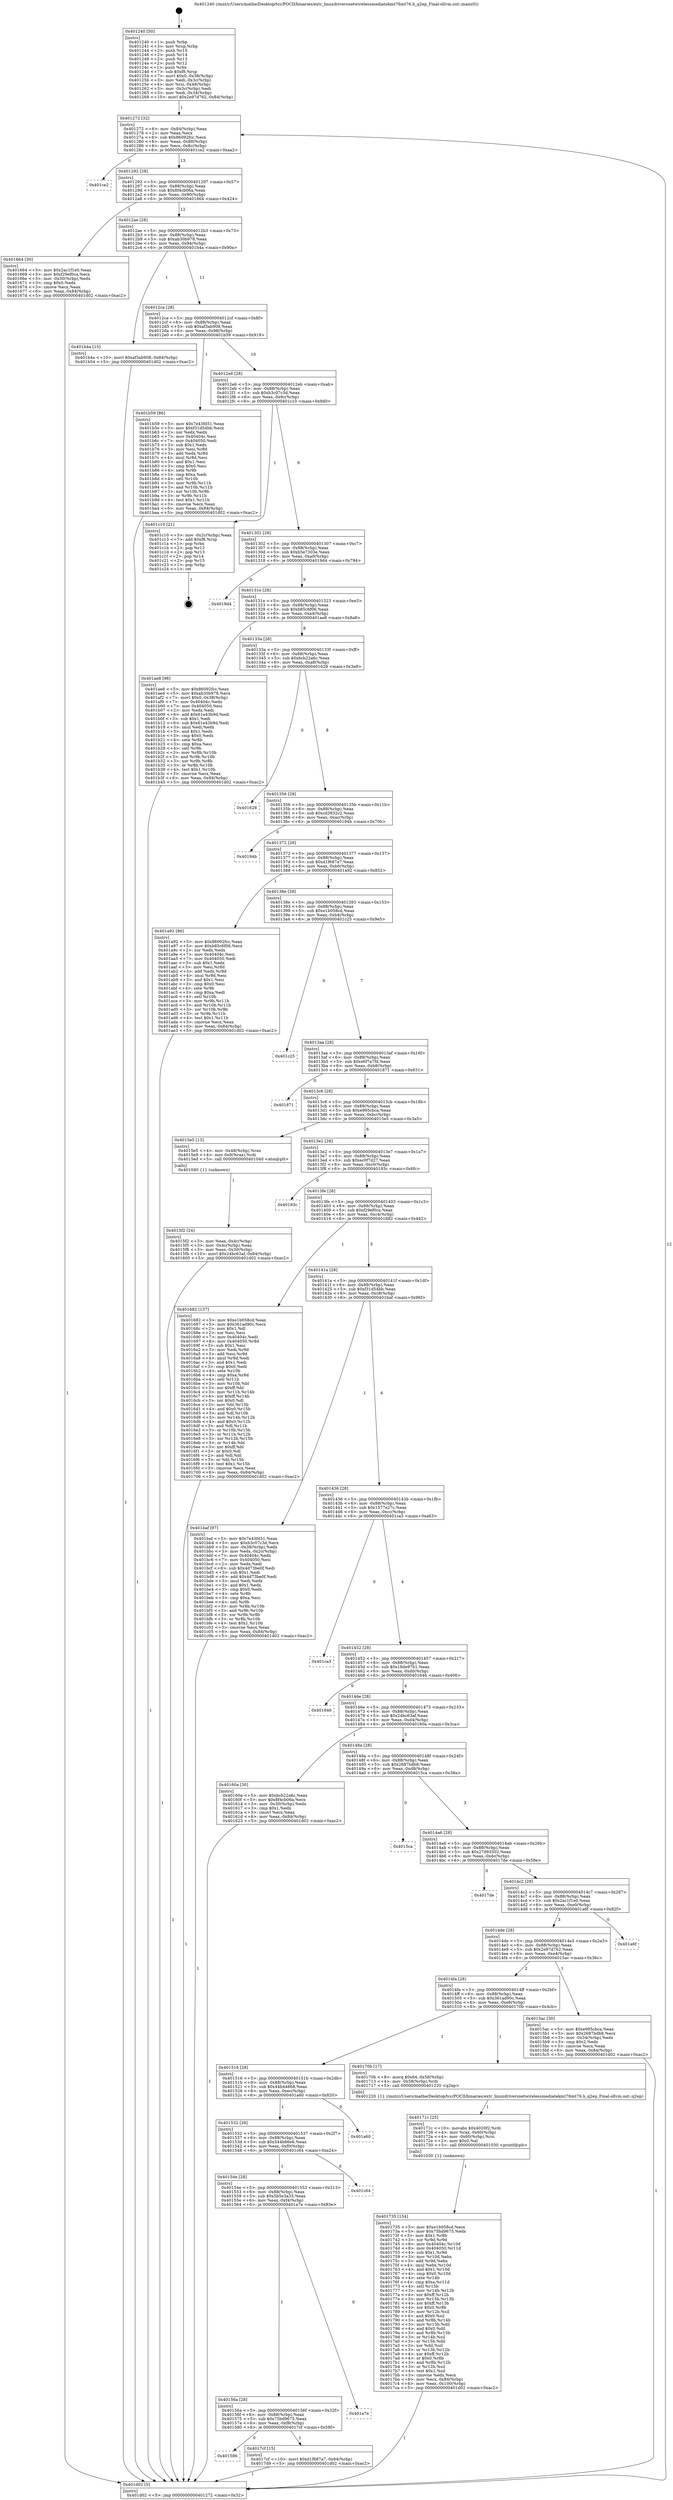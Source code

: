 digraph "0x401240" {
  label = "0x401240 (/mnt/c/Users/mathe/Desktop/tcc/POCII/binaries/extr_linuxdriversnetwirelessmediatekmt76mt76.h_q2ep_Final-ollvm.out::main(0))"
  labelloc = "t"
  node[shape=record]

  Entry [label="",width=0.3,height=0.3,shape=circle,fillcolor=black,style=filled]
  "0x401272" [label="{
     0x401272 [32]\l
     | [instrs]\l
     &nbsp;&nbsp;0x401272 \<+6\>: mov -0x84(%rbp),%eax\l
     &nbsp;&nbsp;0x401278 \<+2\>: mov %eax,%ecx\l
     &nbsp;&nbsp;0x40127a \<+6\>: sub $0x86092fcc,%ecx\l
     &nbsp;&nbsp;0x401280 \<+6\>: mov %eax,-0x88(%rbp)\l
     &nbsp;&nbsp;0x401286 \<+6\>: mov %ecx,-0x8c(%rbp)\l
     &nbsp;&nbsp;0x40128c \<+6\>: je 0000000000401ce2 \<main+0xaa2\>\l
  }"]
  "0x401ce2" [label="{
     0x401ce2\l
  }", style=dashed]
  "0x401292" [label="{
     0x401292 [28]\l
     | [instrs]\l
     &nbsp;&nbsp;0x401292 \<+5\>: jmp 0000000000401297 \<main+0x57\>\l
     &nbsp;&nbsp;0x401297 \<+6\>: mov -0x88(%rbp),%eax\l
     &nbsp;&nbsp;0x40129d \<+5\>: sub $0x8f4cb06a,%eax\l
     &nbsp;&nbsp;0x4012a2 \<+6\>: mov %eax,-0x90(%rbp)\l
     &nbsp;&nbsp;0x4012a8 \<+6\>: je 0000000000401664 \<main+0x424\>\l
  }"]
  Exit [label="",width=0.3,height=0.3,shape=circle,fillcolor=black,style=filled,peripheries=2]
  "0x401664" [label="{
     0x401664 [30]\l
     | [instrs]\l
     &nbsp;&nbsp;0x401664 \<+5\>: mov $0x2ac1f1e0,%eax\l
     &nbsp;&nbsp;0x401669 \<+5\>: mov $0xf29ef0ca,%ecx\l
     &nbsp;&nbsp;0x40166e \<+3\>: mov -0x30(%rbp),%edx\l
     &nbsp;&nbsp;0x401671 \<+3\>: cmp $0x0,%edx\l
     &nbsp;&nbsp;0x401674 \<+3\>: cmove %ecx,%eax\l
     &nbsp;&nbsp;0x401677 \<+6\>: mov %eax,-0x84(%rbp)\l
     &nbsp;&nbsp;0x40167d \<+5\>: jmp 0000000000401d02 \<main+0xac2\>\l
  }"]
  "0x4012ae" [label="{
     0x4012ae [28]\l
     | [instrs]\l
     &nbsp;&nbsp;0x4012ae \<+5\>: jmp 00000000004012b3 \<main+0x73\>\l
     &nbsp;&nbsp;0x4012b3 \<+6\>: mov -0x88(%rbp),%eax\l
     &nbsp;&nbsp;0x4012b9 \<+5\>: sub $0xab30b978,%eax\l
     &nbsp;&nbsp;0x4012be \<+6\>: mov %eax,-0x94(%rbp)\l
     &nbsp;&nbsp;0x4012c4 \<+6\>: je 0000000000401b4a \<main+0x90a\>\l
  }"]
  "0x401586" [label="{
     0x401586\l
  }", style=dashed]
  "0x401b4a" [label="{
     0x401b4a [15]\l
     | [instrs]\l
     &nbsp;&nbsp;0x401b4a \<+10\>: movl $0xaf3ab908,-0x84(%rbp)\l
     &nbsp;&nbsp;0x401b54 \<+5\>: jmp 0000000000401d02 \<main+0xac2\>\l
  }"]
  "0x4012ca" [label="{
     0x4012ca [28]\l
     | [instrs]\l
     &nbsp;&nbsp;0x4012ca \<+5\>: jmp 00000000004012cf \<main+0x8f\>\l
     &nbsp;&nbsp;0x4012cf \<+6\>: mov -0x88(%rbp),%eax\l
     &nbsp;&nbsp;0x4012d5 \<+5\>: sub $0xaf3ab908,%eax\l
     &nbsp;&nbsp;0x4012da \<+6\>: mov %eax,-0x98(%rbp)\l
     &nbsp;&nbsp;0x4012e0 \<+6\>: je 0000000000401b59 \<main+0x919\>\l
  }"]
  "0x4017cf" [label="{
     0x4017cf [15]\l
     | [instrs]\l
     &nbsp;&nbsp;0x4017cf \<+10\>: movl $0xd1f687a7,-0x84(%rbp)\l
     &nbsp;&nbsp;0x4017d9 \<+5\>: jmp 0000000000401d02 \<main+0xac2\>\l
  }"]
  "0x401b59" [label="{
     0x401b59 [86]\l
     | [instrs]\l
     &nbsp;&nbsp;0x401b59 \<+5\>: mov $0x7e43fd51,%eax\l
     &nbsp;&nbsp;0x401b5e \<+5\>: mov $0xf31d54bb,%ecx\l
     &nbsp;&nbsp;0x401b63 \<+2\>: xor %edx,%edx\l
     &nbsp;&nbsp;0x401b65 \<+7\>: mov 0x40404c,%esi\l
     &nbsp;&nbsp;0x401b6c \<+7\>: mov 0x404050,%edi\l
     &nbsp;&nbsp;0x401b73 \<+3\>: sub $0x1,%edx\l
     &nbsp;&nbsp;0x401b76 \<+3\>: mov %esi,%r8d\l
     &nbsp;&nbsp;0x401b79 \<+3\>: add %edx,%r8d\l
     &nbsp;&nbsp;0x401b7c \<+4\>: imul %r8d,%esi\l
     &nbsp;&nbsp;0x401b80 \<+3\>: and $0x1,%esi\l
     &nbsp;&nbsp;0x401b83 \<+3\>: cmp $0x0,%esi\l
     &nbsp;&nbsp;0x401b86 \<+4\>: sete %r9b\l
     &nbsp;&nbsp;0x401b8a \<+3\>: cmp $0xa,%edi\l
     &nbsp;&nbsp;0x401b8d \<+4\>: setl %r10b\l
     &nbsp;&nbsp;0x401b91 \<+3\>: mov %r9b,%r11b\l
     &nbsp;&nbsp;0x401b94 \<+3\>: and %r10b,%r11b\l
     &nbsp;&nbsp;0x401b97 \<+3\>: xor %r10b,%r9b\l
     &nbsp;&nbsp;0x401b9a \<+3\>: or %r9b,%r11b\l
     &nbsp;&nbsp;0x401b9d \<+4\>: test $0x1,%r11b\l
     &nbsp;&nbsp;0x401ba1 \<+3\>: cmovne %ecx,%eax\l
     &nbsp;&nbsp;0x401ba4 \<+6\>: mov %eax,-0x84(%rbp)\l
     &nbsp;&nbsp;0x401baa \<+5\>: jmp 0000000000401d02 \<main+0xac2\>\l
  }"]
  "0x4012e6" [label="{
     0x4012e6 [28]\l
     | [instrs]\l
     &nbsp;&nbsp;0x4012e6 \<+5\>: jmp 00000000004012eb \<main+0xab\>\l
     &nbsp;&nbsp;0x4012eb \<+6\>: mov -0x88(%rbp),%eax\l
     &nbsp;&nbsp;0x4012f1 \<+5\>: sub $0xb3c07c3d,%eax\l
     &nbsp;&nbsp;0x4012f6 \<+6\>: mov %eax,-0x9c(%rbp)\l
     &nbsp;&nbsp;0x4012fc \<+6\>: je 0000000000401c10 \<main+0x9d0\>\l
  }"]
  "0x40156a" [label="{
     0x40156a [28]\l
     | [instrs]\l
     &nbsp;&nbsp;0x40156a \<+5\>: jmp 000000000040156f \<main+0x32f\>\l
     &nbsp;&nbsp;0x40156f \<+6\>: mov -0x88(%rbp),%eax\l
     &nbsp;&nbsp;0x401575 \<+5\>: sub $0x75bd9675,%eax\l
     &nbsp;&nbsp;0x40157a \<+6\>: mov %eax,-0xf8(%rbp)\l
     &nbsp;&nbsp;0x401580 \<+6\>: je 00000000004017cf \<main+0x58f\>\l
  }"]
  "0x401c10" [label="{
     0x401c10 [21]\l
     | [instrs]\l
     &nbsp;&nbsp;0x401c10 \<+3\>: mov -0x2c(%rbp),%eax\l
     &nbsp;&nbsp;0x401c13 \<+7\>: add $0xf8,%rsp\l
     &nbsp;&nbsp;0x401c1a \<+1\>: pop %rbx\l
     &nbsp;&nbsp;0x401c1b \<+2\>: pop %r12\l
     &nbsp;&nbsp;0x401c1d \<+2\>: pop %r13\l
     &nbsp;&nbsp;0x401c1f \<+2\>: pop %r14\l
     &nbsp;&nbsp;0x401c21 \<+2\>: pop %r15\l
     &nbsp;&nbsp;0x401c23 \<+1\>: pop %rbp\l
     &nbsp;&nbsp;0x401c24 \<+1\>: ret\l
  }"]
  "0x401302" [label="{
     0x401302 [28]\l
     | [instrs]\l
     &nbsp;&nbsp;0x401302 \<+5\>: jmp 0000000000401307 \<main+0xc7\>\l
     &nbsp;&nbsp;0x401307 \<+6\>: mov -0x88(%rbp),%eax\l
     &nbsp;&nbsp;0x40130d \<+5\>: sub $0xb5e7303e,%eax\l
     &nbsp;&nbsp;0x401312 \<+6\>: mov %eax,-0xa0(%rbp)\l
     &nbsp;&nbsp;0x401318 \<+6\>: je 00000000004019d4 \<main+0x794\>\l
  }"]
  "0x401a7e" [label="{
     0x401a7e\l
  }", style=dashed]
  "0x4019d4" [label="{
     0x4019d4\l
  }", style=dashed]
  "0x40131e" [label="{
     0x40131e [28]\l
     | [instrs]\l
     &nbsp;&nbsp;0x40131e \<+5\>: jmp 0000000000401323 \<main+0xe3\>\l
     &nbsp;&nbsp;0x401323 \<+6\>: mov -0x88(%rbp),%eax\l
     &nbsp;&nbsp;0x401329 \<+5\>: sub $0xb85c6f06,%eax\l
     &nbsp;&nbsp;0x40132e \<+6\>: mov %eax,-0xa4(%rbp)\l
     &nbsp;&nbsp;0x401334 \<+6\>: je 0000000000401ae8 \<main+0x8a8\>\l
  }"]
  "0x40154e" [label="{
     0x40154e [28]\l
     | [instrs]\l
     &nbsp;&nbsp;0x40154e \<+5\>: jmp 0000000000401553 \<main+0x313\>\l
     &nbsp;&nbsp;0x401553 \<+6\>: mov -0x88(%rbp),%eax\l
     &nbsp;&nbsp;0x401559 \<+5\>: sub $0x5b5e3a33,%eax\l
     &nbsp;&nbsp;0x40155e \<+6\>: mov %eax,-0xf4(%rbp)\l
     &nbsp;&nbsp;0x401564 \<+6\>: je 0000000000401a7e \<main+0x83e\>\l
  }"]
  "0x401ae8" [label="{
     0x401ae8 [98]\l
     | [instrs]\l
     &nbsp;&nbsp;0x401ae8 \<+5\>: mov $0x86092fcc,%eax\l
     &nbsp;&nbsp;0x401aed \<+5\>: mov $0xab30b978,%ecx\l
     &nbsp;&nbsp;0x401af2 \<+7\>: movl $0x0,-0x38(%rbp)\l
     &nbsp;&nbsp;0x401af9 \<+7\>: mov 0x40404c,%edx\l
     &nbsp;&nbsp;0x401b00 \<+7\>: mov 0x404050,%esi\l
     &nbsp;&nbsp;0x401b07 \<+2\>: mov %edx,%edi\l
     &nbsp;&nbsp;0x401b09 \<+6\>: add $0x61e43b9d,%edi\l
     &nbsp;&nbsp;0x401b0f \<+3\>: sub $0x1,%edi\l
     &nbsp;&nbsp;0x401b12 \<+6\>: sub $0x61e43b9d,%edi\l
     &nbsp;&nbsp;0x401b18 \<+3\>: imul %edi,%edx\l
     &nbsp;&nbsp;0x401b1b \<+3\>: and $0x1,%edx\l
     &nbsp;&nbsp;0x401b1e \<+3\>: cmp $0x0,%edx\l
     &nbsp;&nbsp;0x401b21 \<+4\>: sete %r8b\l
     &nbsp;&nbsp;0x401b25 \<+3\>: cmp $0xa,%esi\l
     &nbsp;&nbsp;0x401b28 \<+4\>: setl %r9b\l
     &nbsp;&nbsp;0x401b2c \<+3\>: mov %r8b,%r10b\l
     &nbsp;&nbsp;0x401b2f \<+3\>: and %r9b,%r10b\l
     &nbsp;&nbsp;0x401b32 \<+3\>: xor %r9b,%r8b\l
     &nbsp;&nbsp;0x401b35 \<+3\>: or %r8b,%r10b\l
     &nbsp;&nbsp;0x401b38 \<+4\>: test $0x1,%r10b\l
     &nbsp;&nbsp;0x401b3c \<+3\>: cmovne %ecx,%eax\l
     &nbsp;&nbsp;0x401b3f \<+6\>: mov %eax,-0x84(%rbp)\l
     &nbsp;&nbsp;0x401b45 \<+5\>: jmp 0000000000401d02 \<main+0xac2\>\l
  }"]
  "0x40133a" [label="{
     0x40133a [28]\l
     | [instrs]\l
     &nbsp;&nbsp;0x40133a \<+5\>: jmp 000000000040133f \<main+0xff\>\l
     &nbsp;&nbsp;0x40133f \<+6\>: mov -0x88(%rbp),%eax\l
     &nbsp;&nbsp;0x401345 \<+5\>: sub $0xbcb22a6c,%eax\l
     &nbsp;&nbsp;0x40134a \<+6\>: mov %eax,-0xa8(%rbp)\l
     &nbsp;&nbsp;0x401350 \<+6\>: je 0000000000401628 \<main+0x3e8\>\l
  }"]
  "0x401c64" [label="{
     0x401c64\l
  }", style=dashed]
  "0x401628" [label="{
     0x401628\l
  }", style=dashed]
  "0x401356" [label="{
     0x401356 [28]\l
     | [instrs]\l
     &nbsp;&nbsp;0x401356 \<+5\>: jmp 000000000040135b \<main+0x11b\>\l
     &nbsp;&nbsp;0x40135b \<+6\>: mov -0x88(%rbp),%eax\l
     &nbsp;&nbsp;0x401361 \<+5\>: sub $0xcd3832c2,%eax\l
     &nbsp;&nbsp;0x401366 \<+6\>: mov %eax,-0xac(%rbp)\l
     &nbsp;&nbsp;0x40136c \<+6\>: je 000000000040194b \<main+0x70b\>\l
  }"]
  "0x401532" [label="{
     0x401532 [28]\l
     | [instrs]\l
     &nbsp;&nbsp;0x401532 \<+5\>: jmp 0000000000401537 \<main+0x2f7\>\l
     &nbsp;&nbsp;0x401537 \<+6\>: mov -0x88(%rbp),%eax\l
     &nbsp;&nbsp;0x40153d \<+5\>: sub $0x544b66e6,%eax\l
     &nbsp;&nbsp;0x401542 \<+6\>: mov %eax,-0xf0(%rbp)\l
     &nbsp;&nbsp;0x401548 \<+6\>: je 0000000000401c64 \<main+0xa24\>\l
  }"]
  "0x40194b" [label="{
     0x40194b\l
  }", style=dashed]
  "0x401372" [label="{
     0x401372 [28]\l
     | [instrs]\l
     &nbsp;&nbsp;0x401372 \<+5\>: jmp 0000000000401377 \<main+0x137\>\l
     &nbsp;&nbsp;0x401377 \<+6\>: mov -0x88(%rbp),%eax\l
     &nbsp;&nbsp;0x40137d \<+5\>: sub $0xd1f687a7,%eax\l
     &nbsp;&nbsp;0x401382 \<+6\>: mov %eax,-0xb0(%rbp)\l
     &nbsp;&nbsp;0x401388 \<+6\>: je 0000000000401a92 \<main+0x852\>\l
  }"]
  "0x401a60" [label="{
     0x401a60\l
  }", style=dashed]
  "0x401a92" [label="{
     0x401a92 [86]\l
     | [instrs]\l
     &nbsp;&nbsp;0x401a92 \<+5\>: mov $0x86092fcc,%eax\l
     &nbsp;&nbsp;0x401a97 \<+5\>: mov $0xb85c6f06,%ecx\l
     &nbsp;&nbsp;0x401a9c \<+2\>: xor %edx,%edx\l
     &nbsp;&nbsp;0x401a9e \<+7\>: mov 0x40404c,%esi\l
     &nbsp;&nbsp;0x401aa5 \<+7\>: mov 0x404050,%edi\l
     &nbsp;&nbsp;0x401aac \<+3\>: sub $0x1,%edx\l
     &nbsp;&nbsp;0x401aaf \<+3\>: mov %esi,%r8d\l
     &nbsp;&nbsp;0x401ab2 \<+3\>: add %edx,%r8d\l
     &nbsp;&nbsp;0x401ab5 \<+4\>: imul %r8d,%esi\l
     &nbsp;&nbsp;0x401ab9 \<+3\>: and $0x1,%esi\l
     &nbsp;&nbsp;0x401abc \<+3\>: cmp $0x0,%esi\l
     &nbsp;&nbsp;0x401abf \<+4\>: sete %r9b\l
     &nbsp;&nbsp;0x401ac3 \<+3\>: cmp $0xa,%edi\l
     &nbsp;&nbsp;0x401ac6 \<+4\>: setl %r10b\l
     &nbsp;&nbsp;0x401aca \<+3\>: mov %r9b,%r11b\l
     &nbsp;&nbsp;0x401acd \<+3\>: and %r10b,%r11b\l
     &nbsp;&nbsp;0x401ad0 \<+3\>: xor %r10b,%r9b\l
     &nbsp;&nbsp;0x401ad3 \<+3\>: or %r9b,%r11b\l
     &nbsp;&nbsp;0x401ad6 \<+4\>: test $0x1,%r11b\l
     &nbsp;&nbsp;0x401ada \<+3\>: cmovne %ecx,%eax\l
     &nbsp;&nbsp;0x401add \<+6\>: mov %eax,-0x84(%rbp)\l
     &nbsp;&nbsp;0x401ae3 \<+5\>: jmp 0000000000401d02 \<main+0xac2\>\l
  }"]
  "0x40138e" [label="{
     0x40138e [28]\l
     | [instrs]\l
     &nbsp;&nbsp;0x40138e \<+5\>: jmp 0000000000401393 \<main+0x153\>\l
     &nbsp;&nbsp;0x401393 \<+6\>: mov -0x88(%rbp),%eax\l
     &nbsp;&nbsp;0x401399 \<+5\>: sub $0xe1b058cd,%eax\l
     &nbsp;&nbsp;0x40139e \<+6\>: mov %eax,-0xb4(%rbp)\l
     &nbsp;&nbsp;0x4013a4 \<+6\>: je 0000000000401c25 \<main+0x9e5\>\l
  }"]
  "0x401735" [label="{
     0x401735 [154]\l
     | [instrs]\l
     &nbsp;&nbsp;0x401735 \<+5\>: mov $0xe1b058cd,%ecx\l
     &nbsp;&nbsp;0x40173a \<+5\>: mov $0x75bd9675,%edx\l
     &nbsp;&nbsp;0x40173f \<+3\>: mov $0x1,%r8b\l
     &nbsp;&nbsp;0x401742 \<+3\>: xor %r9d,%r9d\l
     &nbsp;&nbsp;0x401745 \<+8\>: mov 0x40404c,%r10d\l
     &nbsp;&nbsp;0x40174d \<+8\>: mov 0x404050,%r11d\l
     &nbsp;&nbsp;0x401755 \<+4\>: sub $0x1,%r9d\l
     &nbsp;&nbsp;0x401759 \<+3\>: mov %r10d,%ebx\l
     &nbsp;&nbsp;0x40175c \<+3\>: add %r9d,%ebx\l
     &nbsp;&nbsp;0x40175f \<+4\>: imul %ebx,%r10d\l
     &nbsp;&nbsp;0x401763 \<+4\>: and $0x1,%r10d\l
     &nbsp;&nbsp;0x401767 \<+4\>: cmp $0x0,%r10d\l
     &nbsp;&nbsp;0x40176b \<+4\>: sete %r14b\l
     &nbsp;&nbsp;0x40176f \<+4\>: cmp $0xa,%r11d\l
     &nbsp;&nbsp;0x401773 \<+4\>: setl %r15b\l
     &nbsp;&nbsp;0x401777 \<+3\>: mov %r14b,%r12b\l
     &nbsp;&nbsp;0x40177a \<+4\>: xor $0xff,%r12b\l
     &nbsp;&nbsp;0x40177e \<+3\>: mov %r15b,%r13b\l
     &nbsp;&nbsp;0x401781 \<+4\>: xor $0xff,%r13b\l
     &nbsp;&nbsp;0x401785 \<+4\>: xor $0x0,%r8b\l
     &nbsp;&nbsp;0x401789 \<+3\>: mov %r12b,%sil\l
     &nbsp;&nbsp;0x40178c \<+4\>: and $0x0,%sil\l
     &nbsp;&nbsp;0x401790 \<+3\>: and %r8b,%r14b\l
     &nbsp;&nbsp;0x401793 \<+3\>: mov %r13b,%dil\l
     &nbsp;&nbsp;0x401796 \<+4\>: and $0x0,%dil\l
     &nbsp;&nbsp;0x40179a \<+3\>: and %r8b,%r15b\l
     &nbsp;&nbsp;0x40179d \<+3\>: or %r14b,%sil\l
     &nbsp;&nbsp;0x4017a0 \<+3\>: or %r15b,%dil\l
     &nbsp;&nbsp;0x4017a3 \<+3\>: xor %dil,%sil\l
     &nbsp;&nbsp;0x4017a6 \<+3\>: or %r13b,%r12b\l
     &nbsp;&nbsp;0x4017a9 \<+4\>: xor $0xff,%r12b\l
     &nbsp;&nbsp;0x4017ad \<+4\>: or $0x0,%r8b\l
     &nbsp;&nbsp;0x4017b1 \<+3\>: and %r8b,%r12b\l
     &nbsp;&nbsp;0x4017b4 \<+3\>: or %r12b,%sil\l
     &nbsp;&nbsp;0x4017b7 \<+4\>: test $0x1,%sil\l
     &nbsp;&nbsp;0x4017bb \<+3\>: cmovne %edx,%ecx\l
     &nbsp;&nbsp;0x4017be \<+6\>: mov %ecx,-0x84(%rbp)\l
     &nbsp;&nbsp;0x4017c4 \<+6\>: mov %eax,-0x100(%rbp)\l
     &nbsp;&nbsp;0x4017ca \<+5\>: jmp 0000000000401d02 \<main+0xac2\>\l
  }"]
  "0x401c25" [label="{
     0x401c25\l
  }", style=dashed]
  "0x4013aa" [label="{
     0x4013aa [28]\l
     | [instrs]\l
     &nbsp;&nbsp;0x4013aa \<+5\>: jmp 00000000004013af \<main+0x16f\>\l
     &nbsp;&nbsp;0x4013af \<+6\>: mov -0x88(%rbp),%eax\l
     &nbsp;&nbsp;0x4013b5 \<+5\>: sub $0xe6f7a7fd,%eax\l
     &nbsp;&nbsp;0x4013ba \<+6\>: mov %eax,-0xb8(%rbp)\l
     &nbsp;&nbsp;0x4013c0 \<+6\>: je 0000000000401871 \<main+0x631\>\l
  }"]
  "0x40171c" [label="{
     0x40171c [25]\l
     | [instrs]\l
     &nbsp;&nbsp;0x40171c \<+10\>: movabs $0x4020f2,%rdi\l
     &nbsp;&nbsp;0x401726 \<+4\>: mov %rax,-0x60(%rbp)\l
     &nbsp;&nbsp;0x40172a \<+4\>: mov -0x60(%rbp),%rsi\l
     &nbsp;&nbsp;0x40172e \<+2\>: mov $0x0,%al\l
     &nbsp;&nbsp;0x401730 \<+5\>: call 0000000000401030 \<printf@plt\>\l
     | [calls]\l
     &nbsp;&nbsp;0x401030 \{1\} (unknown)\l
  }"]
  "0x401871" [label="{
     0x401871\l
  }", style=dashed]
  "0x4013c6" [label="{
     0x4013c6 [28]\l
     | [instrs]\l
     &nbsp;&nbsp;0x4013c6 \<+5\>: jmp 00000000004013cb \<main+0x18b\>\l
     &nbsp;&nbsp;0x4013cb \<+6\>: mov -0x88(%rbp),%eax\l
     &nbsp;&nbsp;0x4013d1 \<+5\>: sub $0xe995cbca,%eax\l
     &nbsp;&nbsp;0x4013d6 \<+6\>: mov %eax,-0xbc(%rbp)\l
     &nbsp;&nbsp;0x4013dc \<+6\>: je 00000000004015e5 \<main+0x3a5\>\l
  }"]
  "0x401516" [label="{
     0x401516 [28]\l
     | [instrs]\l
     &nbsp;&nbsp;0x401516 \<+5\>: jmp 000000000040151b \<main+0x2db\>\l
     &nbsp;&nbsp;0x40151b \<+6\>: mov -0x88(%rbp),%eax\l
     &nbsp;&nbsp;0x401521 \<+5\>: sub $0x44b44668,%eax\l
     &nbsp;&nbsp;0x401526 \<+6\>: mov %eax,-0xec(%rbp)\l
     &nbsp;&nbsp;0x40152c \<+6\>: je 0000000000401a60 \<main+0x820\>\l
  }"]
  "0x4015e5" [label="{
     0x4015e5 [13]\l
     | [instrs]\l
     &nbsp;&nbsp;0x4015e5 \<+4\>: mov -0x48(%rbp),%rax\l
     &nbsp;&nbsp;0x4015e9 \<+4\>: mov 0x8(%rax),%rdi\l
     &nbsp;&nbsp;0x4015ed \<+5\>: call 0000000000401040 \<atoi@plt\>\l
     | [calls]\l
     &nbsp;&nbsp;0x401040 \{1\} (unknown)\l
  }"]
  "0x4013e2" [label="{
     0x4013e2 [28]\l
     | [instrs]\l
     &nbsp;&nbsp;0x4013e2 \<+5\>: jmp 00000000004013e7 \<main+0x1a7\>\l
     &nbsp;&nbsp;0x4013e7 \<+6\>: mov -0x88(%rbp),%eax\l
     &nbsp;&nbsp;0x4013ed \<+5\>: sub $0xec0f7d27,%eax\l
     &nbsp;&nbsp;0x4013f2 \<+6\>: mov %eax,-0xc0(%rbp)\l
     &nbsp;&nbsp;0x4013f8 \<+6\>: je 000000000040193c \<main+0x6fc\>\l
  }"]
  "0x40170b" [label="{
     0x40170b [17]\l
     | [instrs]\l
     &nbsp;&nbsp;0x40170b \<+8\>: movq $0x64,-0x58(%rbp)\l
     &nbsp;&nbsp;0x401713 \<+4\>: mov -0x58(%rbp),%rdi\l
     &nbsp;&nbsp;0x401717 \<+5\>: call 0000000000401220 \<q2ep\>\l
     | [calls]\l
     &nbsp;&nbsp;0x401220 \{1\} (/mnt/c/Users/mathe/Desktop/tcc/POCII/binaries/extr_linuxdriversnetwirelessmediatekmt76mt76.h_q2ep_Final-ollvm.out::q2ep)\l
  }"]
  "0x40193c" [label="{
     0x40193c\l
  }", style=dashed]
  "0x4013fe" [label="{
     0x4013fe [28]\l
     | [instrs]\l
     &nbsp;&nbsp;0x4013fe \<+5\>: jmp 0000000000401403 \<main+0x1c3\>\l
     &nbsp;&nbsp;0x401403 \<+6\>: mov -0x88(%rbp),%eax\l
     &nbsp;&nbsp;0x401409 \<+5\>: sub $0xf29ef0ca,%eax\l
     &nbsp;&nbsp;0x40140e \<+6\>: mov %eax,-0xc4(%rbp)\l
     &nbsp;&nbsp;0x401414 \<+6\>: je 0000000000401682 \<main+0x442\>\l
  }"]
  "0x4015f2" [label="{
     0x4015f2 [24]\l
     | [instrs]\l
     &nbsp;&nbsp;0x4015f2 \<+3\>: mov %eax,-0x4c(%rbp)\l
     &nbsp;&nbsp;0x4015f5 \<+3\>: mov -0x4c(%rbp),%eax\l
     &nbsp;&nbsp;0x4015f8 \<+3\>: mov %eax,-0x30(%rbp)\l
     &nbsp;&nbsp;0x4015fb \<+10\>: movl $0x24bc63af,-0x84(%rbp)\l
     &nbsp;&nbsp;0x401605 \<+5\>: jmp 0000000000401d02 \<main+0xac2\>\l
  }"]
  "0x401682" [label="{
     0x401682 [137]\l
     | [instrs]\l
     &nbsp;&nbsp;0x401682 \<+5\>: mov $0xe1b058cd,%eax\l
     &nbsp;&nbsp;0x401687 \<+5\>: mov $0x361ad90c,%ecx\l
     &nbsp;&nbsp;0x40168c \<+2\>: mov $0x1,%dl\l
     &nbsp;&nbsp;0x40168e \<+2\>: xor %esi,%esi\l
     &nbsp;&nbsp;0x401690 \<+7\>: mov 0x40404c,%edi\l
     &nbsp;&nbsp;0x401697 \<+8\>: mov 0x404050,%r8d\l
     &nbsp;&nbsp;0x40169f \<+3\>: sub $0x1,%esi\l
     &nbsp;&nbsp;0x4016a2 \<+3\>: mov %edi,%r9d\l
     &nbsp;&nbsp;0x4016a5 \<+3\>: add %esi,%r9d\l
     &nbsp;&nbsp;0x4016a8 \<+4\>: imul %r9d,%edi\l
     &nbsp;&nbsp;0x4016ac \<+3\>: and $0x1,%edi\l
     &nbsp;&nbsp;0x4016af \<+3\>: cmp $0x0,%edi\l
     &nbsp;&nbsp;0x4016b2 \<+4\>: sete %r10b\l
     &nbsp;&nbsp;0x4016b6 \<+4\>: cmp $0xa,%r8d\l
     &nbsp;&nbsp;0x4016ba \<+4\>: setl %r11b\l
     &nbsp;&nbsp;0x4016be \<+3\>: mov %r10b,%bl\l
     &nbsp;&nbsp;0x4016c1 \<+3\>: xor $0xff,%bl\l
     &nbsp;&nbsp;0x4016c4 \<+3\>: mov %r11b,%r14b\l
     &nbsp;&nbsp;0x4016c7 \<+4\>: xor $0xff,%r14b\l
     &nbsp;&nbsp;0x4016cb \<+3\>: xor $0x0,%dl\l
     &nbsp;&nbsp;0x4016ce \<+3\>: mov %bl,%r15b\l
     &nbsp;&nbsp;0x4016d1 \<+4\>: and $0x0,%r15b\l
     &nbsp;&nbsp;0x4016d5 \<+3\>: and %dl,%r10b\l
     &nbsp;&nbsp;0x4016d8 \<+3\>: mov %r14b,%r12b\l
     &nbsp;&nbsp;0x4016db \<+4\>: and $0x0,%r12b\l
     &nbsp;&nbsp;0x4016df \<+3\>: and %dl,%r11b\l
     &nbsp;&nbsp;0x4016e2 \<+3\>: or %r10b,%r15b\l
     &nbsp;&nbsp;0x4016e5 \<+3\>: or %r11b,%r12b\l
     &nbsp;&nbsp;0x4016e8 \<+3\>: xor %r12b,%r15b\l
     &nbsp;&nbsp;0x4016eb \<+3\>: or %r14b,%bl\l
     &nbsp;&nbsp;0x4016ee \<+3\>: xor $0xff,%bl\l
     &nbsp;&nbsp;0x4016f1 \<+3\>: or $0x0,%dl\l
     &nbsp;&nbsp;0x4016f4 \<+2\>: and %dl,%bl\l
     &nbsp;&nbsp;0x4016f6 \<+3\>: or %bl,%r15b\l
     &nbsp;&nbsp;0x4016f9 \<+4\>: test $0x1,%r15b\l
     &nbsp;&nbsp;0x4016fd \<+3\>: cmovne %ecx,%eax\l
     &nbsp;&nbsp;0x401700 \<+6\>: mov %eax,-0x84(%rbp)\l
     &nbsp;&nbsp;0x401706 \<+5\>: jmp 0000000000401d02 \<main+0xac2\>\l
  }"]
  "0x40141a" [label="{
     0x40141a [28]\l
     | [instrs]\l
     &nbsp;&nbsp;0x40141a \<+5\>: jmp 000000000040141f \<main+0x1df\>\l
     &nbsp;&nbsp;0x40141f \<+6\>: mov -0x88(%rbp),%eax\l
     &nbsp;&nbsp;0x401425 \<+5\>: sub $0xf31d54bb,%eax\l
     &nbsp;&nbsp;0x40142a \<+6\>: mov %eax,-0xc8(%rbp)\l
     &nbsp;&nbsp;0x401430 \<+6\>: je 0000000000401baf \<main+0x96f\>\l
  }"]
  "0x401240" [label="{
     0x401240 [50]\l
     | [instrs]\l
     &nbsp;&nbsp;0x401240 \<+1\>: push %rbp\l
     &nbsp;&nbsp;0x401241 \<+3\>: mov %rsp,%rbp\l
     &nbsp;&nbsp;0x401244 \<+2\>: push %r15\l
     &nbsp;&nbsp;0x401246 \<+2\>: push %r14\l
     &nbsp;&nbsp;0x401248 \<+2\>: push %r13\l
     &nbsp;&nbsp;0x40124a \<+2\>: push %r12\l
     &nbsp;&nbsp;0x40124c \<+1\>: push %rbx\l
     &nbsp;&nbsp;0x40124d \<+7\>: sub $0xf8,%rsp\l
     &nbsp;&nbsp;0x401254 \<+7\>: movl $0x0,-0x38(%rbp)\l
     &nbsp;&nbsp;0x40125b \<+3\>: mov %edi,-0x3c(%rbp)\l
     &nbsp;&nbsp;0x40125e \<+4\>: mov %rsi,-0x48(%rbp)\l
     &nbsp;&nbsp;0x401262 \<+3\>: mov -0x3c(%rbp),%edi\l
     &nbsp;&nbsp;0x401265 \<+3\>: mov %edi,-0x34(%rbp)\l
     &nbsp;&nbsp;0x401268 \<+10\>: movl $0x2e97d762,-0x84(%rbp)\l
  }"]
  "0x401baf" [label="{
     0x401baf [97]\l
     | [instrs]\l
     &nbsp;&nbsp;0x401baf \<+5\>: mov $0x7e43fd51,%eax\l
     &nbsp;&nbsp;0x401bb4 \<+5\>: mov $0xb3c07c3d,%ecx\l
     &nbsp;&nbsp;0x401bb9 \<+3\>: mov -0x38(%rbp),%edx\l
     &nbsp;&nbsp;0x401bbc \<+3\>: mov %edx,-0x2c(%rbp)\l
     &nbsp;&nbsp;0x401bbf \<+7\>: mov 0x40404c,%edx\l
     &nbsp;&nbsp;0x401bc6 \<+7\>: mov 0x404050,%esi\l
     &nbsp;&nbsp;0x401bcd \<+2\>: mov %edx,%edi\l
     &nbsp;&nbsp;0x401bcf \<+6\>: sub $0x4d73be0f,%edi\l
     &nbsp;&nbsp;0x401bd5 \<+3\>: sub $0x1,%edi\l
     &nbsp;&nbsp;0x401bd8 \<+6\>: add $0x4d73be0f,%edi\l
     &nbsp;&nbsp;0x401bde \<+3\>: imul %edi,%edx\l
     &nbsp;&nbsp;0x401be1 \<+3\>: and $0x1,%edx\l
     &nbsp;&nbsp;0x401be4 \<+3\>: cmp $0x0,%edx\l
     &nbsp;&nbsp;0x401be7 \<+4\>: sete %r8b\l
     &nbsp;&nbsp;0x401beb \<+3\>: cmp $0xa,%esi\l
     &nbsp;&nbsp;0x401bee \<+4\>: setl %r9b\l
     &nbsp;&nbsp;0x401bf2 \<+3\>: mov %r8b,%r10b\l
     &nbsp;&nbsp;0x401bf5 \<+3\>: and %r9b,%r10b\l
     &nbsp;&nbsp;0x401bf8 \<+3\>: xor %r9b,%r8b\l
     &nbsp;&nbsp;0x401bfb \<+3\>: or %r8b,%r10b\l
     &nbsp;&nbsp;0x401bfe \<+4\>: test $0x1,%r10b\l
     &nbsp;&nbsp;0x401c02 \<+3\>: cmovne %ecx,%eax\l
     &nbsp;&nbsp;0x401c05 \<+6\>: mov %eax,-0x84(%rbp)\l
     &nbsp;&nbsp;0x401c0b \<+5\>: jmp 0000000000401d02 \<main+0xac2\>\l
  }"]
  "0x401436" [label="{
     0x401436 [28]\l
     | [instrs]\l
     &nbsp;&nbsp;0x401436 \<+5\>: jmp 000000000040143b \<main+0x1fb\>\l
     &nbsp;&nbsp;0x40143b \<+6\>: mov -0x88(%rbp),%eax\l
     &nbsp;&nbsp;0x401441 \<+5\>: sub $0x1577e27c,%eax\l
     &nbsp;&nbsp;0x401446 \<+6\>: mov %eax,-0xcc(%rbp)\l
     &nbsp;&nbsp;0x40144c \<+6\>: je 0000000000401ca3 \<main+0xa63\>\l
  }"]
  "0x401d02" [label="{
     0x401d02 [5]\l
     | [instrs]\l
     &nbsp;&nbsp;0x401d02 \<+5\>: jmp 0000000000401272 \<main+0x32\>\l
  }"]
  "0x401ca3" [label="{
     0x401ca3\l
  }", style=dashed]
  "0x401452" [label="{
     0x401452 [28]\l
     | [instrs]\l
     &nbsp;&nbsp;0x401452 \<+5\>: jmp 0000000000401457 \<main+0x217\>\l
     &nbsp;&nbsp;0x401457 \<+6\>: mov -0x88(%rbp),%eax\l
     &nbsp;&nbsp;0x40145d \<+5\>: sub $0x18de97b1,%eax\l
     &nbsp;&nbsp;0x401462 \<+6\>: mov %eax,-0xd0(%rbp)\l
     &nbsp;&nbsp;0x401468 \<+6\>: je 0000000000401646 \<main+0x406\>\l
  }"]
  "0x4014fa" [label="{
     0x4014fa [28]\l
     | [instrs]\l
     &nbsp;&nbsp;0x4014fa \<+5\>: jmp 00000000004014ff \<main+0x2bf\>\l
     &nbsp;&nbsp;0x4014ff \<+6\>: mov -0x88(%rbp),%eax\l
     &nbsp;&nbsp;0x401505 \<+5\>: sub $0x361ad90c,%eax\l
     &nbsp;&nbsp;0x40150a \<+6\>: mov %eax,-0xe8(%rbp)\l
     &nbsp;&nbsp;0x401510 \<+6\>: je 000000000040170b \<main+0x4cb\>\l
  }"]
  "0x401646" [label="{
     0x401646\l
  }", style=dashed]
  "0x40146e" [label="{
     0x40146e [28]\l
     | [instrs]\l
     &nbsp;&nbsp;0x40146e \<+5\>: jmp 0000000000401473 \<main+0x233\>\l
     &nbsp;&nbsp;0x401473 \<+6\>: mov -0x88(%rbp),%eax\l
     &nbsp;&nbsp;0x401479 \<+5\>: sub $0x24bc63af,%eax\l
     &nbsp;&nbsp;0x40147e \<+6\>: mov %eax,-0xd4(%rbp)\l
     &nbsp;&nbsp;0x401484 \<+6\>: je 000000000040160a \<main+0x3ca\>\l
  }"]
  "0x4015ac" [label="{
     0x4015ac [30]\l
     | [instrs]\l
     &nbsp;&nbsp;0x4015ac \<+5\>: mov $0xe995cbca,%eax\l
     &nbsp;&nbsp;0x4015b1 \<+5\>: mov $0x2687bdb8,%ecx\l
     &nbsp;&nbsp;0x4015b6 \<+3\>: mov -0x34(%rbp),%edx\l
     &nbsp;&nbsp;0x4015b9 \<+3\>: cmp $0x2,%edx\l
     &nbsp;&nbsp;0x4015bc \<+3\>: cmovne %ecx,%eax\l
     &nbsp;&nbsp;0x4015bf \<+6\>: mov %eax,-0x84(%rbp)\l
     &nbsp;&nbsp;0x4015c5 \<+5\>: jmp 0000000000401d02 \<main+0xac2\>\l
  }"]
  "0x40160a" [label="{
     0x40160a [30]\l
     | [instrs]\l
     &nbsp;&nbsp;0x40160a \<+5\>: mov $0xbcb22a6c,%eax\l
     &nbsp;&nbsp;0x40160f \<+5\>: mov $0x8f4cb06a,%ecx\l
     &nbsp;&nbsp;0x401614 \<+3\>: mov -0x30(%rbp),%edx\l
     &nbsp;&nbsp;0x401617 \<+3\>: cmp $0x1,%edx\l
     &nbsp;&nbsp;0x40161a \<+3\>: cmovl %ecx,%eax\l
     &nbsp;&nbsp;0x40161d \<+6\>: mov %eax,-0x84(%rbp)\l
     &nbsp;&nbsp;0x401623 \<+5\>: jmp 0000000000401d02 \<main+0xac2\>\l
  }"]
  "0x40148a" [label="{
     0x40148a [28]\l
     | [instrs]\l
     &nbsp;&nbsp;0x40148a \<+5\>: jmp 000000000040148f \<main+0x24f\>\l
     &nbsp;&nbsp;0x40148f \<+6\>: mov -0x88(%rbp),%eax\l
     &nbsp;&nbsp;0x401495 \<+5\>: sub $0x2687bdb8,%eax\l
     &nbsp;&nbsp;0x40149a \<+6\>: mov %eax,-0xd8(%rbp)\l
     &nbsp;&nbsp;0x4014a0 \<+6\>: je 00000000004015ca \<main+0x38a\>\l
  }"]
  "0x4014de" [label="{
     0x4014de [28]\l
     | [instrs]\l
     &nbsp;&nbsp;0x4014de \<+5\>: jmp 00000000004014e3 \<main+0x2a3\>\l
     &nbsp;&nbsp;0x4014e3 \<+6\>: mov -0x88(%rbp),%eax\l
     &nbsp;&nbsp;0x4014e9 \<+5\>: sub $0x2e97d762,%eax\l
     &nbsp;&nbsp;0x4014ee \<+6\>: mov %eax,-0xe4(%rbp)\l
     &nbsp;&nbsp;0x4014f4 \<+6\>: je 00000000004015ac \<main+0x36c\>\l
  }"]
  "0x4015ca" [label="{
     0x4015ca\l
  }", style=dashed]
  "0x4014a6" [label="{
     0x4014a6 [28]\l
     | [instrs]\l
     &nbsp;&nbsp;0x4014a6 \<+5\>: jmp 00000000004014ab \<main+0x26b\>\l
     &nbsp;&nbsp;0x4014ab \<+6\>: mov -0x88(%rbp),%eax\l
     &nbsp;&nbsp;0x4014b1 \<+5\>: sub $0x27d93502,%eax\l
     &nbsp;&nbsp;0x4014b6 \<+6\>: mov %eax,-0xdc(%rbp)\l
     &nbsp;&nbsp;0x4014bc \<+6\>: je 00000000004017de \<main+0x59e\>\l
  }"]
  "0x401a6f" [label="{
     0x401a6f\l
  }", style=dashed]
  "0x4017de" [label="{
     0x4017de\l
  }", style=dashed]
  "0x4014c2" [label="{
     0x4014c2 [28]\l
     | [instrs]\l
     &nbsp;&nbsp;0x4014c2 \<+5\>: jmp 00000000004014c7 \<main+0x287\>\l
     &nbsp;&nbsp;0x4014c7 \<+6\>: mov -0x88(%rbp),%eax\l
     &nbsp;&nbsp;0x4014cd \<+5\>: sub $0x2ac1f1e0,%eax\l
     &nbsp;&nbsp;0x4014d2 \<+6\>: mov %eax,-0xe0(%rbp)\l
     &nbsp;&nbsp;0x4014d8 \<+6\>: je 0000000000401a6f \<main+0x82f\>\l
  }"]
  Entry -> "0x401240" [label=" 1"]
  "0x401272" -> "0x401ce2" [label=" 0"]
  "0x401272" -> "0x401292" [label=" 13"]
  "0x401c10" -> Exit [label=" 1"]
  "0x401292" -> "0x401664" [label=" 1"]
  "0x401292" -> "0x4012ae" [label=" 12"]
  "0x401baf" -> "0x401d02" [label=" 1"]
  "0x4012ae" -> "0x401b4a" [label=" 1"]
  "0x4012ae" -> "0x4012ca" [label=" 11"]
  "0x401b59" -> "0x401d02" [label=" 1"]
  "0x4012ca" -> "0x401b59" [label=" 1"]
  "0x4012ca" -> "0x4012e6" [label=" 10"]
  "0x401b4a" -> "0x401d02" [label=" 1"]
  "0x4012e6" -> "0x401c10" [label=" 1"]
  "0x4012e6" -> "0x401302" [label=" 9"]
  "0x401a92" -> "0x401d02" [label=" 1"]
  "0x401302" -> "0x4019d4" [label=" 0"]
  "0x401302" -> "0x40131e" [label=" 9"]
  "0x4017cf" -> "0x401d02" [label=" 1"]
  "0x40131e" -> "0x401ae8" [label=" 1"]
  "0x40131e" -> "0x40133a" [label=" 8"]
  "0x40156a" -> "0x4017cf" [label=" 1"]
  "0x40133a" -> "0x401628" [label=" 0"]
  "0x40133a" -> "0x401356" [label=" 8"]
  "0x401ae8" -> "0x401d02" [label=" 1"]
  "0x401356" -> "0x40194b" [label=" 0"]
  "0x401356" -> "0x401372" [label=" 8"]
  "0x40154e" -> "0x401a7e" [label=" 0"]
  "0x401372" -> "0x401a92" [label=" 1"]
  "0x401372" -> "0x40138e" [label=" 7"]
  "0x40156a" -> "0x401586" [label=" 0"]
  "0x40138e" -> "0x401c25" [label=" 0"]
  "0x40138e" -> "0x4013aa" [label=" 7"]
  "0x401532" -> "0x401c64" [label=" 0"]
  "0x4013aa" -> "0x401871" [label=" 0"]
  "0x4013aa" -> "0x4013c6" [label=" 7"]
  "0x40154e" -> "0x40156a" [label=" 1"]
  "0x4013c6" -> "0x4015e5" [label=" 1"]
  "0x4013c6" -> "0x4013e2" [label=" 6"]
  "0x401516" -> "0x401532" [label=" 1"]
  "0x4013e2" -> "0x40193c" [label=" 0"]
  "0x4013e2" -> "0x4013fe" [label=" 6"]
  "0x401516" -> "0x401a60" [label=" 0"]
  "0x4013fe" -> "0x401682" [label=" 1"]
  "0x4013fe" -> "0x40141a" [label=" 5"]
  "0x401735" -> "0x401d02" [label=" 1"]
  "0x40141a" -> "0x401baf" [label=" 1"]
  "0x40141a" -> "0x401436" [label=" 4"]
  "0x40171c" -> "0x401735" [label=" 1"]
  "0x401436" -> "0x401ca3" [label=" 0"]
  "0x401436" -> "0x401452" [label=" 4"]
  "0x40170b" -> "0x40171c" [label=" 1"]
  "0x401452" -> "0x401646" [label=" 0"]
  "0x401452" -> "0x40146e" [label=" 4"]
  "0x4014fa" -> "0x401516" [label=" 1"]
  "0x40146e" -> "0x40160a" [label=" 1"]
  "0x40146e" -> "0x40148a" [label=" 3"]
  "0x4014fa" -> "0x40170b" [label=" 1"]
  "0x40148a" -> "0x4015ca" [label=" 0"]
  "0x40148a" -> "0x4014a6" [label=" 3"]
  "0x401682" -> "0x401d02" [label=" 1"]
  "0x4014a6" -> "0x4017de" [label=" 0"]
  "0x4014a6" -> "0x4014c2" [label=" 3"]
  "0x401664" -> "0x401d02" [label=" 1"]
  "0x4014c2" -> "0x401a6f" [label=" 0"]
  "0x4014c2" -> "0x4014de" [label=" 3"]
  "0x401532" -> "0x40154e" [label=" 1"]
  "0x4014de" -> "0x4015ac" [label=" 1"]
  "0x4014de" -> "0x4014fa" [label=" 2"]
  "0x4015ac" -> "0x401d02" [label=" 1"]
  "0x401240" -> "0x401272" [label=" 1"]
  "0x401d02" -> "0x401272" [label=" 12"]
  "0x4015e5" -> "0x4015f2" [label=" 1"]
  "0x4015f2" -> "0x401d02" [label=" 1"]
  "0x40160a" -> "0x401d02" [label=" 1"]
}
